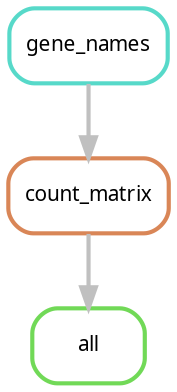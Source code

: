 digraph snakemake_dag {
    graph[bgcolor=white, margin=0];
    node[shape=box, style=rounded, fontname=sans,                 fontsize=10, penwidth=2];
    edge[penwidth=2, color=grey];
	0[label = "all", color = "0.30 0.6 0.85", style="rounded"];
	1[label = "count_matrix", color = "0.06 0.6 0.85", style="rounded"];
	2[label = "gene_names", color = "0.48 0.6 0.85", style="rounded"];
	1 -> 0
	2 -> 1
}            
